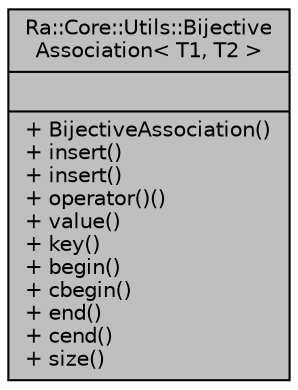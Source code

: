 digraph "Ra::Core::Utils::BijectiveAssociation&lt; T1, T2 &gt;"
{
 // INTERACTIVE_SVG=YES
 // LATEX_PDF_SIZE
  edge [fontname="Helvetica",fontsize="10",labelfontname="Helvetica",labelfontsize="10"];
  node [fontname="Helvetica",fontsize="10",shape=record];
  Node1 [label="{Ra::Core::Utils::Bijective\lAssociation\< T1, T2 \>\n||+ BijectiveAssociation()\l+ insert()\l+ insert()\l+ operator()()\l+ value()\l+ key()\l+ begin()\l+ cbegin()\l+ end()\l+ cend()\l+ size()\l}",height=0.2,width=0.4,color="black", fillcolor="grey75", style="filled", fontcolor="black",tooltip="Bijective association on a finite set of <key, value> pairs."];
}
